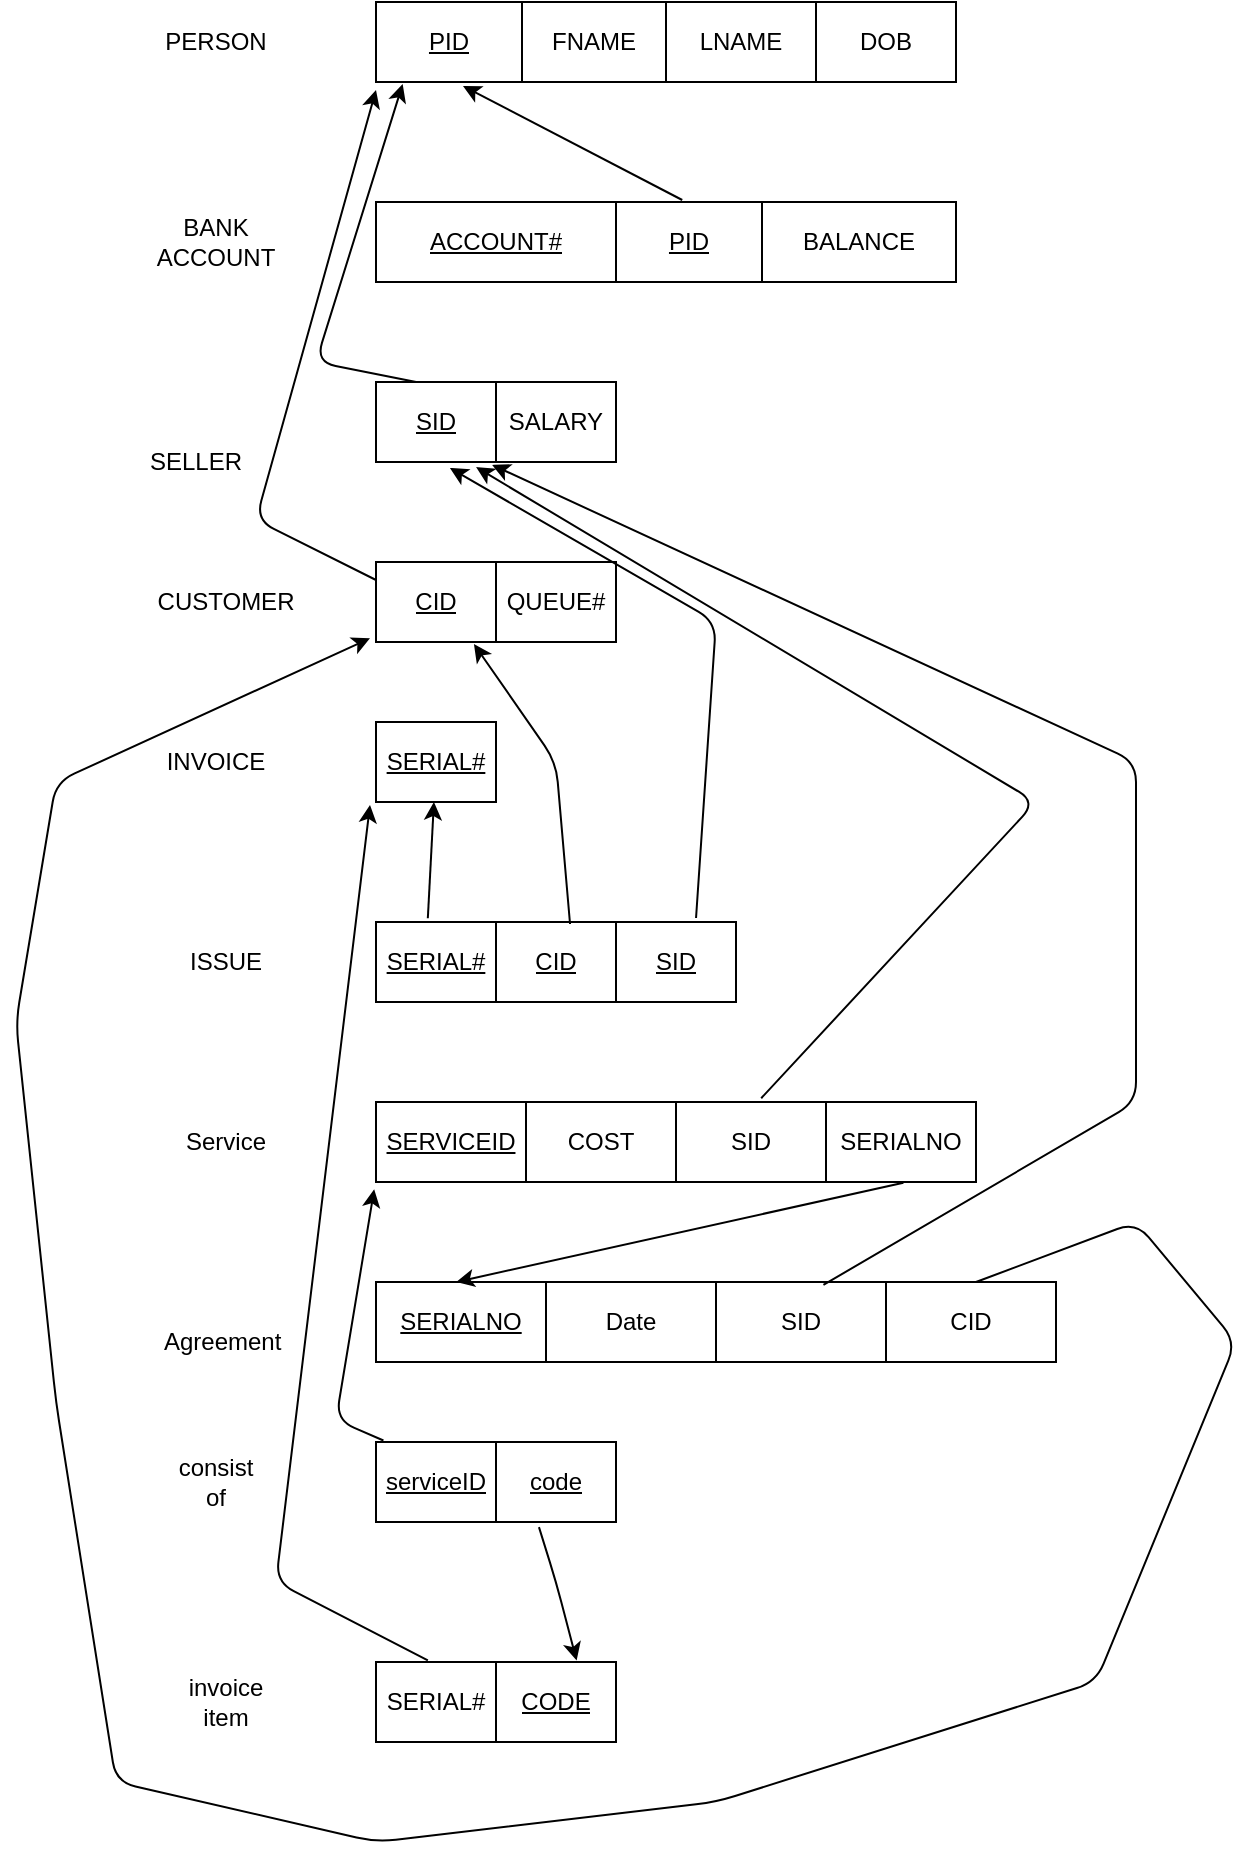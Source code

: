 <mxfile version="14.0.1" type="device"><diagram id="R2lEEEUBdFMjLlhIrx00" name="Page-1"><mxGraphModel dx="1869" dy="530" grid="1" gridSize="10" guides="1" tooltips="1" connect="1" arrows="1" fold="1" page="1" pageScale="1" pageWidth="850" pageHeight="1100" math="0" shadow="0" extFonts="Permanent Marker^https://fonts.googleapis.com/css?family=Permanent+Marker"><root><mxCell id="0"/><mxCell id="1" parent="0"/><mxCell id="jxEvkQTPRAiooUUWNkQ9-20" value="" style="endArrow=classic;html=1;exitX=0.528;exitY=-0.025;exitDx=0;exitDy=0;exitPerimeter=0;entryX=0.15;entryY=1.05;entryDx=0;entryDy=0;entryPerimeter=0;" parent="1" source="jxEvkQTPRAiooUUWNkQ9-16" target="jxEvkQTPRAiooUUWNkQ9-10" edge="1"><mxGeometry width="50" height="50" relative="1" as="geometry"><mxPoint x="400" y="320" as="sourcePoint"/><mxPoint x="450" y="270" as="targetPoint"/></mxGeometry></mxCell><mxCell id="jxEvkQTPRAiooUUWNkQ9-25" value="" style="endArrow=classic;html=1;exitX=0.167;exitY=0;exitDx=0;exitDy=0;exitPerimeter=0;entryX=0.046;entryY=1.025;entryDx=0;entryDy=0;entryPerimeter=0;" parent="1" source="jxEvkQTPRAiooUUWNkQ9-22" target="jxEvkQTPRAiooUUWNkQ9-10" edge="1"><mxGeometry width="50" height="50" relative="1" as="geometry"><mxPoint x="400" y="320" as="sourcePoint"/><mxPoint x="50" y="240" as="targetPoint"/><Array as="points"><mxPoint x="80" y="300"/></Array></mxGeometry></mxCell><mxCell id="jxEvkQTPRAiooUUWNkQ9-26" value="" style="shape=table;html=1;whiteSpace=wrap;startSize=0;container=1;collapsible=0;childLayout=tableLayout;" parent="1" vertex="1"><mxGeometry x="110" y="400" width="120" height="40" as="geometry"/></mxCell><mxCell id="jxEvkQTPRAiooUUWNkQ9-27" value="" style="shape=partialRectangle;html=1;whiteSpace=wrap;collapsible=0;dropTarget=0;pointerEvents=0;fillColor=none;top=0;left=0;bottom=0;right=0;points=[[0,0.5],[1,0.5]];portConstraint=eastwest;" parent="jxEvkQTPRAiooUUWNkQ9-26" vertex="1"><mxGeometry width="120" height="40" as="geometry"/></mxCell><mxCell id="jxEvkQTPRAiooUUWNkQ9-28" value="&lt;u&gt;CID&lt;/u&gt;" style="shape=partialRectangle;html=1;whiteSpace=wrap;connectable=0;overflow=hidden;fillColor=none;top=0;left=0;bottom=0;right=0;" parent="jxEvkQTPRAiooUUWNkQ9-27" vertex="1"><mxGeometry width="60" height="40" as="geometry"/></mxCell><mxCell id="jxEvkQTPRAiooUUWNkQ9-29" value="QUEUE#" style="shape=partialRectangle;html=1;whiteSpace=wrap;connectable=0;overflow=hidden;fillColor=none;top=0;left=0;bottom=0;right=0;" parent="jxEvkQTPRAiooUUWNkQ9-27" vertex="1"><mxGeometry x="60" width="60" height="40" as="geometry"/></mxCell><mxCell id="jxEvkQTPRAiooUUWNkQ9-30" value="" style="endArrow=classic;html=1;exitX=0.167;exitY=0;exitDx=0;exitDy=0;exitPerimeter=0;entryX=0;entryY=1.1;entryDx=0;entryDy=0;entryPerimeter=0;" parent="1" target="jxEvkQTPRAiooUUWNkQ9-10" edge="1"><mxGeometry width="50" height="50" relative="1" as="geometry"><mxPoint x="110.0" y="409" as="sourcePoint"/><mxPoint x="71.0" y="240" as="targetPoint"/><Array as="points"><mxPoint x="49.96" y="379"/></Array></mxGeometry></mxCell><mxCell id="jxEvkQTPRAiooUUWNkQ9-31" value="PERSON" style="text;html=1;strokeColor=none;fillColor=none;align=center;verticalAlign=middle;whiteSpace=wrap;rounded=0;" parent="1" vertex="1"><mxGeometry x="10" y="130" width="40" height="20" as="geometry"/></mxCell><mxCell id="jxEvkQTPRAiooUUWNkQ9-32" value="CUSTOMER" style="text;html=1;strokeColor=none;fillColor=none;align=center;verticalAlign=middle;whiteSpace=wrap;rounded=0;" parent="1" vertex="1"><mxGeometry x="15" y="410" width="40" height="20" as="geometry"/></mxCell><mxCell id="jxEvkQTPRAiooUUWNkQ9-33" value="SELLER" style="text;html=1;strokeColor=none;fillColor=none;align=center;verticalAlign=middle;whiteSpace=wrap;rounded=0;" parent="1" vertex="1"><mxGeometry y="340" width="40" height="20" as="geometry"/></mxCell><mxCell id="jxEvkQTPRAiooUUWNkQ9-34" value="BANK ACCOUNT" style="text;html=1;strokeColor=none;fillColor=none;align=center;verticalAlign=middle;whiteSpace=wrap;rounded=0;" parent="1" vertex="1"><mxGeometry x="5" y="230" width="50" height="20" as="geometry"/></mxCell><mxCell id="jxEvkQTPRAiooUUWNkQ9-35" value="" style="shape=table;html=1;whiteSpace=wrap;startSize=0;container=1;collapsible=0;childLayout=tableLayout;" parent="1" vertex="1"><mxGeometry x="110" y="480" width="60" height="40" as="geometry"/></mxCell><mxCell id="jxEvkQTPRAiooUUWNkQ9-36" value="" style="shape=partialRectangle;html=1;whiteSpace=wrap;collapsible=0;dropTarget=0;pointerEvents=0;fillColor=none;top=0;left=0;bottom=0;right=0;points=[[0,0.5],[1,0.5]];portConstraint=eastwest;" parent="jxEvkQTPRAiooUUWNkQ9-35" vertex="1"><mxGeometry width="60" height="40" as="geometry"/></mxCell><mxCell id="jxEvkQTPRAiooUUWNkQ9-37" value="&lt;u&gt;SERIAL#&lt;/u&gt;" style="shape=partialRectangle;html=1;whiteSpace=wrap;connectable=0;overflow=hidden;fillColor=none;top=0;left=0;bottom=0;right=0;" parent="jxEvkQTPRAiooUUWNkQ9-36" vertex="1"><mxGeometry width="60" height="40" as="geometry"/></mxCell><mxCell id="jxEvkQTPRAiooUUWNkQ9-21" value="" style="shape=table;html=1;whiteSpace=wrap;startSize=0;container=1;collapsible=0;childLayout=tableLayout;" parent="1" vertex="1"><mxGeometry x="110" y="310" width="120" height="40" as="geometry"/></mxCell><mxCell id="jxEvkQTPRAiooUUWNkQ9-22" value="" style="shape=partialRectangle;html=1;whiteSpace=wrap;collapsible=0;dropTarget=0;pointerEvents=0;fillColor=none;top=0;left=0;bottom=0;right=0;points=[[0,0.5],[1,0.5]];portConstraint=eastwest;" parent="jxEvkQTPRAiooUUWNkQ9-21" vertex="1"><mxGeometry width="120" height="40" as="geometry"/></mxCell><mxCell id="jxEvkQTPRAiooUUWNkQ9-23" value="&lt;u&gt;SID&lt;/u&gt;" style="shape=partialRectangle;html=1;whiteSpace=wrap;connectable=0;overflow=hidden;fillColor=none;top=0;left=0;bottom=0;right=0;" parent="jxEvkQTPRAiooUUWNkQ9-22" vertex="1"><mxGeometry width="60" height="40" as="geometry"/></mxCell><mxCell id="jxEvkQTPRAiooUUWNkQ9-24" value="SALARY" style="shape=partialRectangle;html=1;whiteSpace=wrap;connectable=0;overflow=hidden;fillColor=none;top=0;left=0;bottom=0;right=0;" parent="jxEvkQTPRAiooUUWNkQ9-22" vertex="1"><mxGeometry x="60" width="60" height="40" as="geometry"/></mxCell><mxCell id="jxEvkQTPRAiooUUWNkQ9-38" value="" style="shape=table;html=1;whiteSpace=wrap;startSize=0;container=1;collapsible=0;childLayout=tableLayout;" parent="1" vertex="1"><mxGeometry x="110" y="580" width="180" height="40" as="geometry"/></mxCell><mxCell id="jxEvkQTPRAiooUUWNkQ9-39" value="" style="shape=partialRectangle;html=1;whiteSpace=wrap;collapsible=0;dropTarget=0;pointerEvents=0;fillColor=none;top=0;left=0;bottom=0;right=0;points=[[0,0.5],[1,0.5]];portConstraint=eastwest;" parent="jxEvkQTPRAiooUUWNkQ9-38" vertex="1"><mxGeometry width="180" height="40" as="geometry"/></mxCell><mxCell id="jxEvkQTPRAiooUUWNkQ9-40" value="&lt;u&gt;SERIAL#&lt;/u&gt;" style="shape=partialRectangle;html=1;whiteSpace=wrap;connectable=0;overflow=hidden;fillColor=none;top=0;left=0;bottom=0;right=0;" parent="jxEvkQTPRAiooUUWNkQ9-39" vertex="1"><mxGeometry width="60" height="40" as="geometry"/></mxCell><mxCell id="jxEvkQTPRAiooUUWNkQ9-41" value="&lt;u&gt;CID&lt;/u&gt;" style="shape=partialRectangle;html=1;whiteSpace=wrap;connectable=0;overflow=hidden;fillColor=none;top=0;left=0;bottom=0;right=0;" parent="jxEvkQTPRAiooUUWNkQ9-39" vertex="1"><mxGeometry x="60" width="60" height="40" as="geometry"/></mxCell><mxCell id="jxEvkQTPRAiooUUWNkQ9-42" value="&lt;u&gt;SID&lt;/u&gt;" style="shape=partialRectangle;html=1;whiteSpace=wrap;connectable=0;overflow=hidden;fillColor=none;top=0;left=0;bottom=0;right=0;" parent="jxEvkQTPRAiooUUWNkQ9-39" vertex="1"><mxGeometry x="120" width="60" height="40" as="geometry"/></mxCell><mxCell id="jxEvkQTPRAiooUUWNkQ9-43" value="" style="endArrow=classic;html=1;exitX=0.539;exitY=0.025;exitDx=0;exitDy=0;exitPerimeter=0;entryX=0.408;entryY=1.025;entryDx=0;entryDy=0;entryPerimeter=0;" parent="1" source="jxEvkQTPRAiooUUWNkQ9-39" target="jxEvkQTPRAiooUUWNkQ9-27" edge="1"><mxGeometry width="50" height="50" relative="1" as="geometry"><mxPoint x="400" y="410" as="sourcePoint"/><mxPoint x="450" y="360" as="targetPoint"/><Array as="points"><mxPoint x="200" y="500"/></Array></mxGeometry></mxCell><mxCell id="jxEvkQTPRAiooUUWNkQ9-44" value="" style="endArrow=classic;html=1;exitX=0.889;exitY=-0.05;exitDx=0;exitDy=0;exitPerimeter=0;entryX=0.308;entryY=1.075;entryDx=0;entryDy=0;entryPerimeter=0;" parent="1" source="jxEvkQTPRAiooUUWNkQ9-39" target="jxEvkQTPRAiooUUWNkQ9-22" edge="1"><mxGeometry width="50" height="50" relative="1" as="geometry"><mxPoint x="400" y="410" as="sourcePoint"/><mxPoint x="450" y="360" as="targetPoint"/><Array as="points"><mxPoint x="280" y="430"/></Array></mxGeometry></mxCell><mxCell id="jxEvkQTPRAiooUUWNkQ9-45" value="ISSUE" style="text;html=1;strokeColor=none;fillColor=none;align=center;verticalAlign=middle;whiteSpace=wrap;rounded=0;" parent="1" vertex="1"><mxGeometry x="15" y="590" width="40" height="20" as="geometry"/></mxCell><mxCell id="jxEvkQTPRAiooUUWNkQ9-46" value="INVOICE" style="text;html=1;strokeColor=none;fillColor=none;align=center;verticalAlign=middle;whiteSpace=wrap;rounded=0;" parent="1" vertex="1"><mxGeometry x="10" y="490" width="40" height="20" as="geometry"/></mxCell><mxCell id="jxEvkQTPRAiooUUWNkQ9-9" value="" style="shape=table;html=1;whiteSpace=wrap;startSize=0;container=1;collapsible=0;childLayout=tableLayout;" parent="1" vertex="1"><mxGeometry x="110" y="120" width="290" height="40" as="geometry"/></mxCell><mxCell id="jxEvkQTPRAiooUUWNkQ9-10" value="" style="shape=partialRectangle;html=1;whiteSpace=wrap;collapsible=0;dropTarget=0;pointerEvents=0;fillColor=none;top=0;left=0;bottom=0;right=0;points=[[0,0.5],[1,0.5]];portConstraint=eastwest;" parent="jxEvkQTPRAiooUUWNkQ9-9" vertex="1"><mxGeometry width="290" height="40" as="geometry"/></mxCell><mxCell id="jxEvkQTPRAiooUUWNkQ9-11" value="&lt;u&gt;PID&lt;/u&gt;" style="shape=partialRectangle;html=1;whiteSpace=wrap;connectable=0;overflow=hidden;fillColor=none;top=0;left=0;bottom=0;right=0;" parent="jxEvkQTPRAiooUUWNkQ9-10" vertex="1"><mxGeometry width="73" height="40" as="geometry"/></mxCell><mxCell id="jxEvkQTPRAiooUUWNkQ9-12" value="FNAME" style="shape=partialRectangle;html=1;whiteSpace=wrap;connectable=0;overflow=hidden;fillColor=none;top=0;left=0;bottom=0;right=0;" parent="jxEvkQTPRAiooUUWNkQ9-10" vertex="1"><mxGeometry x="73" width="72" height="40" as="geometry"/></mxCell><mxCell id="jxEvkQTPRAiooUUWNkQ9-13" value="LNAME" style="shape=partialRectangle;html=1;whiteSpace=wrap;connectable=0;overflow=hidden;fillColor=none;top=0;left=0;bottom=0;right=0;" parent="jxEvkQTPRAiooUUWNkQ9-10" vertex="1"><mxGeometry x="145" width="75" height="40" as="geometry"/></mxCell><mxCell id="jxEvkQTPRAiooUUWNkQ9-14" value="DOB" style="shape=partialRectangle;html=1;whiteSpace=wrap;connectable=0;overflow=hidden;fillColor=none;top=0;left=0;bottom=0;right=0;" parent="jxEvkQTPRAiooUUWNkQ9-10" vertex="1"><mxGeometry x="220" width="70" height="40" as="geometry"/></mxCell><mxCell id="jxEvkQTPRAiooUUWNkQ9-47" value="" style="shape=table;html=1;whiteSpace=wrap;startSize=0;container=1;collapsible=0;childLayout=tableLayout;" parent="1" vertex="1"><mxGeometry x="110" y="670" width="300" height="40" as="geometry"/></mxCell><mxCell id="jxEvkQTPRAiooUUWNkQ9-48" value="" style="shape=partialRectangle;html=1;whiteSpace=wrap;collapsible=0;dropTarget=0;pointerEvents=0;fillColor=none;top=0;left=0;bottom=0;right=0;points=[[0,0.5],[1,0.5]];portConstraint=eastwest;" parent="jxEvkQTPRAiooUUWNkQ9-47" vertex="1"><mxGeometry width="300" height="40" as="geometry"/></mxCell><mxCell id="jxEvkQTPRAiooUUWNkQ9-49" value="&lt;u&gt;SERVICEID&lt;/u&gt;" style="shape=partialRectangle;html=1;whiteSpace=wrap;connectable=0;overflow=hidden;fillColor=none;top=0;left=0;bottom=0;right=0;" parent="jxEvkQTPRAiooUUWNkQ9-48" vertex="1"><mxGeometry width="75" height="40" as="geometry"/></mxCell><mxCell id="jxEvkQTPRAiooUUWNkQ9-50" value="COST" style="shape=partialRectangle;html=1;whiteSpace=wrap;connectable=0;overflow=hidden;fillColor=none;top=0;left=0;bottom=0;right=0;" parent="jxEvkQTPRAiooUUWNkQ9-48" vertex="1"><mxGeometry x="75" width="75" height="40" as="geometry"/></mxCell><mxCell id="jxEvkQTPRAiooUUWNkQ9-51" value="SID" style="shape=partialRectangle;html=1;whiteSpace=wrap;connectable=0;overflow=hidden;fillColor=none;top=0;left=0;bottom=0;right=0;" parent="jxEvkQTPRAiooUUWNkQ9-48" vertex="1"><mxGeometry x="150" width="75" height="40" as="geometry"/></mxCell><mxCell id="jxEvkQTPRAiooUUWNkQ9-52" value="SERIALNO" style="shape=partialRectangle;html=1;whiteSpace=wrap;connectable=0;overflow=hidden;fillColor=none;top=0;left=0;bottom=0;right=0;" parent="jxEvkQTPRAiooUUWNkQ9-48" vertex="1"><mxGeometry x="225" width="75" height="40" as="geometry"/></mxCell><mxCell id="jxEvkQTPRAiooUUWNkQ9-15" value="" style="shape=table;html=1;whiteSpace=wrap;startSize=0;container=1;collapsible=0;childLayout=tableLayout;" parent="1" vertex="1"><mxGeometry x="110" y="220" width="290" height="40" as="geometry"/></mxCell><mxCell id="jxEvkQTPRAiooUUWNkQ9-16" value="" style="shape=partialRectangle;html=1;whiteSpace=wrap;collapsible=0;dropTarget=0;pointerEvents=0;fillColor=none;top=0;left=0;bottom=0;right=0;points=[[0,0.5],[1,0.5]];portConstraint=eastwest;" parent="jxEvkQTPRAiooUUWNkQ9-15" vertex="1"><mxGeometry width="290" height="40" as="geometry"/></mxCell><mxCell id="jxEvkQTPRAiooUUWNkQ9-17" value="&lt;u&gt;ACCOUNT#&lt;/u&gt;" style="shape=partialRectangle;html=1;whiteSpace=wrap;connectable=0;overflow=hidden;fillColor=none;top=0;left=0;bottom=0;right=0;" parent="jxEvkQTPRAiooUUWNkQ9-16" vertex="1"><mxGeometry width="120" height="40" as="geometry"/></mxCell><mxCell id="jxEvkQTPRAiooUUWNkQ9-18" value="&lt;u&gt;PID&lt;/u&gt;" style="shape=partialRectangle;html=1;whiteSpace=wrap;connectable=0;overflow=hidden;fillColor=none;top=0;left=0;bottom=0;right=0;" parent="jxEvkQTPRAiooUUWNkQ9-16" vertex="1"><mxGeometry x="120" width="73" height="40" as="geometry"/></mxCell><mxCell id="jxEvkQTPRAiooUUWNkQ9-19" value="BALANCE" style="shape=partialRectangle;html=1;whiteSpace=wrap;connectable=0;overflow=hidden;fillColor=none;top=0;left=0;bottom=0;right=0;" parent="jxEvkQTPRAiooUUWNkQ9-16" vertex="1"><mxGeometry x="193" width="97" height="40" as="geometry"/></mxCell><mxCell id="jxEvkQTPRAiooUUWNkQ9-59" value="Agreement&amp;nbsp;" style="text;html=1;strokeColor=none;fillColor=none;align=center;verticalAlign=middle;whiteSpace=wrap;rounded=0;" parent="1" vertex="1"><mxGeometry y="780" width="70" height="20" as="geometry"/></mxCell><mxCell id="jxEvkQTPRAiooUUWNkQ9-60" value="Service" style="text;html=1;strokeColor=none;fillColor=none;align=center;verticalAlign=middle;whiteSpace=wrap;rounded=0;" parent="1" vertex="1"><mxGeometry x="15" y="680" width="40" height="20" as="geometry"/></mxCell><mxCell id="jxEvkQTPRAiooUUWNkQ9-65" value="invoice item" style="text;html=1;strokeColor=none;fillColor=none;align=center;verticalAlign=middle;whiteSpace=wrap;rounded=0;" parent="1" vertex="1"><mxGeometry x="15" y="960" width="40" height="20" as="geometry"/></mxCell><mxCell id="jxEvkQTPRAiooUUWNkQ9-70" value="consist of" style="text;html=1;strokeColor=none;fillColor=none;align=center;verticalAlign=middle;whiteSpace=wrap;rounded=0;" parent="1" vertex="1"><mxGeometry x="10" y="850" width="40" height="20" as="geometry"/></mxCell><mxCell id="jxEvkQTPRAiooUUWNkQ9-53" value="" style="shape=table;html=1;whiteSpace=wrap;startSize=0;container=1;collapsible=0;childLayout=tableLayout;" parent="1" vertex="1"><mxGeometry x="110" y="760" width="340" height="40" as="geometry"/></mxCell><mxCell id="jxEvkQTPRAiooUUWNkQ9-54" value="" style="shape=partialRectangle;html=1;whiteSpace=wrap;collapsible=0;dropTarget=0;pointerEvents=0;fillColor=none;top=0;left=0;bottom=0;right=0;points=[[0,0.5],[1,0.5]];portConstraint=eastwest;" parent="jxEvkQTPRAiooUUWNkQ9-53" vertex="1"><mxGeometry width="340" height="40" as="geometry"/></mxCell><mxCell id="jxEvkQTPRAiooUUWNkQ9-55" value="&lt;u&gt;SERIALNO&lt;/u&gt;" style="shape=partialRectangle;html=1;whiteSpace=wrap;connectable=0;overflow=hidden;fillColor=none;top=0;left=0;bottom=0;right=0;" parent="jxEvkQTPRAiooUUWNkQ9-54" vertex="1"><mxGeometry width="85" height="40" as="geometry"/></mxCell><mxCell id="jxEvkQTPRAiooUUWNkQ9-56" value="Date" style="shape=partialRectangle;html=1;whiteSpace=wrap;connectable=0;overflow=hidden;fillColor=none;top=0;left=0;bottom=0;right=0;" parent="jxEvkQTPRAiooUUWNkQ9-54" vertex="1"><mxGeometry x="85" width="85" height="40" as="geometry"/></mxCell><mxCell id="jxEvkQTPRAiooUUWNkQ9-57" value="SID" style="shape=partialRectangle;html=1;whiteSpace=wrap;connectable=0;overflow=hidden;fillColor=none;top=0;left=0;bottom=0;right=0;" parent="jxEvkQTPRAiooUUWNkQ9-54" vertex="1"><mxGeometry x="170" width="85" height="40" as="geometry"/></mxCell><mxCell id="jxEvkQTPRAiooUUWNkQ9-58" value="CID" style="shape=partialRectangle;html=1;whiteSpace=wrap;connectable=0;overflow=hidden;fillColor=none;top=0;left=0;bottom=0;right=0;" parent="jxEvkQTPRAiooUUWNkQ9-54" vertex="1"><mxGeometry x="255" width="85" height="40" as="geometry"/></mxCell><mxCell id="jxEvkQTPRAiooUUWNkQ9-75" value="" style="endArrow=classic;html=1;exitX=0.031;exitY=-0.019;exitDx=0;exitDy=0;exitPerimeter=0;entryX=-0.003;entryY=1.092;entryDx=0;entryDy=0;entryPerimeter=0;" parent="1" source="jxEvkQTPRAiooUUWNkQ9-67" target="jxEvkQTPRAiooUUWNkQ9-48" edge="1"><mxGeometry width="50" height="50" relative="1" as="geometry"><mxPoint x="470" y="600" as="sourcePoint"/><mxPoint x="70" y="730" as="targetPoint"/><Array as="points"><mxPoint x="90" y="829"/></Array></mxGeometry></mxCell><mxCell id="jxEvkQTPRAiooUUWNkQ9-76" value="" style="endArrow=classic;html=1;exitX=0.679;exitY=1.064;exitDx=0;exitDy=0;exitPerimeter=0;entryX=0.836;entryY=-0.019;entryDx=0;entryDy=0;entryPerimeter=0;" parent="1" source="jxEvkQTPRAiooUUWNkQ9-67" target="jxEvkQTPRAiooUUWNkQ9-62" edge="1"><mxGeometry width="50" height="50" relative="1" as="geometry"><mxPoint x="470" y="600" as="sourcePoint"/><mxPoint x="200" y="1040" as="targetPoint"/><Array as="points"><mxPoint x="200" y="910"/></Array></mxGeometry></mxCell><mxCell id="jxEvkQTPRAiooUUWNkQ9-77" value="" style="endArrow=classic;html=1;entryX=-0.05;entryY=1.036;entryDx=0;entryDy=0;entryPerimeter=0;exitX=0.216;exitY=-0.019;exitDx=0;exitDy=0;exitPerimeter=0;" parent="1" source="jxEvkQTPRAiooUUWNkQ9-62" target="jxEvkQTPRAiooUUWNkQ9-36" edge="1"><mxGeometry width="50" height="50" relative="1" as="geometry"><mxPoint x="470" y="600" as="sourcePoint"/><mxPoint x="90" y="550" as="targetPoint"/><Array as="points"><mxPoint x="60" y="910"/></Array></mxGeometry></mxCell><mxCell id="jxEvkQTPRAiooUUWNkQ9-78" value="" style="endArrow=classic;html=1;exitX=0.879;exitY=1.009;exitDx=0;exitDy=0;exitPerimeter=0;entryX=0.118;entryY=0;entryDx=0;entryDy=0;entryPerimeter=0;" parent="1" source="jxEvkQTPRAiooUUWNkQ9-48" target="jxEvkQTPRAiooUUWNkQ9-54" edge="1"><mxGeometry width="50" height="50" relative="1" as="geometry"><mxPoint x="470" y="600" as="sourcePoint"/><mxPoint x="520" y="550" as="targetPoint"/></mxGeometry></mxCell><mxCell id="jxEvkQTPRAiooUUWNkQ9-79" value="" style="endArrow=classic;html=1;exitX=0.642;exitY=-0.047;exitDx=0;exitDy=0;exitPerimeter=0;entryX=0.417;entryY=1.064;entryDx=0;entryDy=0;entryPerimeter=0;" parent="1" source="jxEvkQTPRAiooUUWNkQ9-48" target="jxEvkQTPRAiooUUWNkQ9-22" edge="1"><mxGeometry width="50" height="50" relative="1" as="geometry"><mxPoint x="470" y="600" as="sourcePoint"/><mxPoint x="340" y="370" as="targetPoint"/><Array as="points"><mxPoint x="440" y="520"/></Array></mxGeometry></mxCell><mxCell id="jxEvkQTPRAiooUUWNkQ9-80" value="" style="endArrow=classic;html=1;exitX=0.144;exitY=-0.047;exitDx=0;exitDy=0;exitPerimeter=0;" parent="1" source="jxEvkQTPRAiooUUWNkQ9-39" target="jxEvkQTPRAiooUUWNkQ9-36" edge="1"><mxGeometry width="50" height="50" relative="1" as="geometry"><mxPoint x="470" y="600" as="sourcePoint"/><mxPoint x="520" y="550" as="targetPoint"/></mxGeometry></mxCell><mxCell id="jxEvkQTPRAiooUUWNkQ9-66" value="" style="shape=table;html=1;whiteSpace=wrap;startSize=0;container=1;collapsible=0;childLayout=tableLayout;" parent="1" vertex="1"><mxGeometry x="110" y="840" width="120" height="40" as="geometry"/></mxCell><mxCell id="jxEvkQTPRAiooUUWNkQ9-67" value="" style="shape=partialRectangle;html=1;whiteSpace=wrap;collapsible=0;dropTarget=0;pointerEvents=0;fillColor=none;top=0;left=0;bottom=0;right=0;points=[[0,0.5],[1,0.5]];portConstraint=eastwest;" parent="jxEvkQTPRAiooUUWNkQ9-66" vertex="1"><mxGeometry width="120" height="40" as="geometry"/></mxCell><mxCell id="jxEvkQTPRAiooUUWNkQ9-68" value="&lt;u&gt;serviceID&lt;/u&gt;" style="shape=partialRectangle;html=1;whiteSpace=wrap;connectable=0;overflow=hidden;fillColor=none;top=0;left=0;bottom=0;right=0;" parent="jxEvkQTPRAiooUUWNkQ9-67" vertex="1"><mxGeometry width="60" height="40" as="geometry"/></mxCell><mxCell id="jxEvkQTPRAiooUUWNkQ9-69" value="&lt;u&gt;code&lt;/u&gt;" style="shape=partialRectangle;html=1;whiteSpace=wrap;connectable=0;overflow=hidden;fillColor=none;top=0;left=0;bottom=0;right=0;" parent="jxEvkQTPRAiooUUWNkQ9-67" vertex="1"><mxGeometry x="60" width="60" height="40" as="geometry"/></mxCell><mxCell id="jxEvkQTPRAiooUUWNkQ9-61" value="" style="shape=table;html=1;whiteSpace=wrap;startSize=0;container=1;collapsible=0;childLayout=tableLayout;" parent="1" vertex="1"><mxGeometry x="110" y="950" width="120" height="40" as="geometry"/></mxCell><mxCell id="jxEvkQTPRAiooUUWNkQ9-62" value="" style="shape=partialRectangle;html=1;whiteSpace=wrap;collapsible=0;dropTarget=0;pointerEvents=0;fillColor=none;top=0;left=0;bottom=0;right=0;points=[[0,0.5],[1,0.5]];portConstraint=eastwest;" parent="jxEvkQTPRAiooUUWNkQ9-61" vertex="1"><mxGeometry width="120" height="40" as="geometry"/></mxCell><mxCell id="jxEvkQTPRAiooUUWNkQ9-63" value="SERIAL#" style="shape=partialRectangle;html=1;whiteSpace=wrap;connectable=0;overflow=hidden;fillColor=none;top=0;left=0;bottom=0;right=0;" parent="jxEvkQTPRAiooUUWNkQ9-62" vertex="1"><mxGeometry width="60" height="40" as="geometry"/></mxCell><mxCell id="jxEvkQTPRAiooUUWNkQ9-64" value="&lt;u&gt;CODE&lt;/u&gt;" style="shape=partialRectangle;html=1;whiteSpace=wrap;connectable=0;overflow=hidden;fillColor=none;top=0;left=0;bottom=0;right=0;" parent="jxEvkQTPRAiooUUWNkQ9-62" vertex="1"><mxGeometry x="60" width="60" height="40" as="geometry"/></mxCell><mxCell id="BskiRrhrCWw5Uey9MUmB-1" value="" style="endArrow=classic;html=1;exitX=0.658;exitY=0.036;exitDx=0;exitDy=0;exitPerimeter=0;entryX=0.484;entryY=1.036;entryDx=0;entryDy=0;entryPerimeter=0;" edge="1" parent="1" source="jxEvkQTPRAiooUUWNkQ9-54" target="jxEvkQTPRAiooUUWNkQ9-22"><mxGeometry width="50" height="50" relative="1" as="geometry"><mxPoint x="370" y="760" as="sourcePoint"/><mxPoint x="480" y="370" as="targetPoint"/><Array as="points"><mxPoint x="490" y="670"/><mxPoint x="490" y="500"/></Array></mxGeometry></mxCell><mxCell id="BskiRrhrCWw5Uey9MUmB-2" value="" style="endArrow=classic;html=1;entryX=-0.025;entryY=0.953;entryDx=0;entryDy=0;entryPerimeter=0;" edge="1" parent="1" target="jxEvkQTPRAiooUUWNkQ9-27"><mxGeometry width="50" height="50" relative="1" as="geometry"><mxPoint x="410" y="760" as="sourcePoint"/><mxPoint x="20" y="440" as="targetPoint"/><Array as="points"><mxPoint x="490" y="730"/><mxPoint x="540" y="790"/><mxPoint x="470" y="960"/><mxPoint x="280" y="1020"/><mxPoint x="110" y="1040"/><mxPoint x="-20" y="1010"/><mxPoint x="-50" y="820"/><mxPoint x="-70" y="630"/><mxPoint x="-50" y="510"/></Array></mxGeometry></mxCell></root></mxGraphModel></diagram></mxfile>